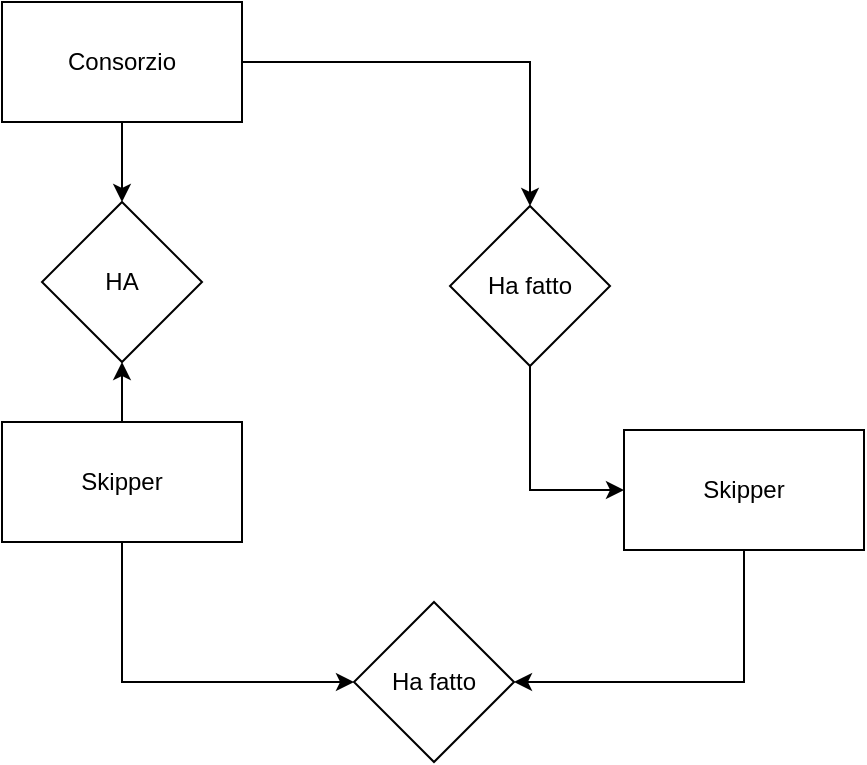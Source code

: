 <mxfile version="22.1.3" type="github">
  <diagram name="Pagina-1" id="vuX3LQqteFDxXbrhB2ak">
    <mxGraphModel dx="1050" dy="523" grid="1" gridSize="10" guides="1" tooltips="1" connect="1" arrows="1" fold="1" page="1" pageScale="1" pageWidth="827" pageHeight="1169" math="0" shadow="0">
      <root>
        <mxCell id="0" />
        <mxCell id="1" parent="0" />
        <mxCell id="AYgJG7tP6rnczmDG6MWX-7" value="" style="edgeStyle=orthogonalEdgeStyle;rounded=0;orthogonalLoop=1;jettySize=auto;html=1;startArrow=none;startFill=0;" edge="1" parent="1" source="AYgJG7tP6rnczmDG6MWX-1" target="AYgJG7tP6rnczmDG6MWX-3">
          <mxGeometry relative="1" as="geometry" />
        </mxCell>
        <mxCell id="AYgJG7tP6rnczmDG6MWX-9" style="edgeStyle=orthogonalEdgeStyle;rounded=0;orthogonalLoop=1;jettySize=auto;html=1;exitX=1;exitY=0.5;exitDx=0;exitDy=0;entryX=0.5;entryY=0;entryDx=0;entryDy=0;" edge="1" parent="1" source="AYgJG7tP6rnczmDG6MWX-1" target="AYgJG7tP6rnczmDG6MWX-8">
          <mxGeometry relative="1" as="geometry" />
        </mxCell>
        <mxCell id="AYgJG7tP6rnczmDG6MWX-1" value="Consorzio" style="rounded=0;whiteSpace=wrap;html=1;" vertex="1" parent="1">
          <mxGeometry x="294" y="100" width="120" height="60" as="geometry" />
        </mxCell>
        <mxCell id="AYgJG7tP6rnczmDG6MWX-5" value="" style="edgeStyle=orthogonalEdgeStyle;rounded=0;orthogonalLoop=1;jettySize=auto;html=1;" edge="1" parent="1" source="AYgJG7tP6rnczmDG6MWX-2" target="AYgJG7tP6rnczmDG6MWX-3">
          <mxGeometry relative="1" as="geometry" />
        </mxCell>
        <mxCell id="AYgJG7tP6rnczmDG6MWX-15" style="edgeStyle=orthogonalEdgeStyle;rounded=0;orthogonalLoop=1;jettySize=auto;html=1;exitX=0.5;exitY=1;exitDx=0;exitDy=0;entryX=0;entryY=0.5;entryDx=0;entryDy=0;" edge="1" parent="1" source="AYgJG7tP6rnczmDG6MWX-2" target="AYgJG7tP6rnczmDG6MWX-13">
          <mxGeometry relative="1" as="geometry" />
        </mxCell>
        <mxCell id="AYgJG7tP6rnczmDG6MWX-2" value="Skipper" style="rounded=0;whiteSpace=wrap;html=1;" vertex="1" parent="1">
          <mxGeometry x="294" y="310" width="120" height="60" as="geometry" />
        </mxCell>
        <mxCell id="AYgJG7tP6rnczmDG6MWX-3" value="HA" style="rhombus;whiteSpace=wrap;html=1;" vertex="1" parent="1">
          <mxGeometry x="314" y="200" width="80" height="80" as="geometry" />
        </mxCell>
        <mxCell id="AYgJG7tP6rnczmDG6MWX-12" style="edgeStyle=orthogonalEdgeStyle;rounded=0;orthogonalLoop=1;jettySize=auto;html=1;exitX=0.5;exitY=1;exitDx=0;exitDy=0;entryX=0;entryY=0.5;entryDx=0;entryDy=0;" edge="1" parent="1" source="AYgJG7tP6rnczmDG6MWX-8" target="AYgJG7tP6rnczmDG6MWX-11">
          <mxGeometry relative="1" as="geometry" />
        </mxCell>
        <mxCell id="AYgJG7tP6rnczmDG6MWX-8" value="Ha fatto" style="rhombus;whiteSpace=wrap;html=1;" vertex="1" parent="1">
          <mxGeometry x="518" y="202" width="80" height="80" as="geometry" />
        </mxCell>
        <mxCell id="AYgJG7tP6rnczmDG6MWX-14" style="edgeStyle=orthogonalEdgeStyle;rounded=0;orthogonalLoop=1;jettySize=auto;html=1;exitX=0.5;exitY=1;exitDx=0;exitDy=0;entryX=1;entryY=0.5;entryDx=0;entryDy=0;" edge="1" parent="1" source="AYgJG7tP6rnczmDG6MWX-11" target="AYgJG7tP6rnczmDG6MWX-13">
          <mxGeometry relative="1" as="geometry" />
        </mxCell>
        <mxCell id="AYgJG7tP6rnczmDG6MWX-11" value="Skipper" style="rounded=0;whiteSpace=wrap;html=1;" vertex="1" parent="1">
          <mxGeometry x="605" y="314" width="120" height="60" as="geometry" />
        </mxCell>
        <mxCell id="AYgJG7tP6rnczmDG6MWX-13" value="Ha fatto" style="rhombus;whiteSpace=wrap;html=1;" vertex="1" parent="1">
          <mxGeometry x="470" y="400" width="80" height="80" as="geometry" />
        </mxCell>
      </root>
    </mxGraphModel>
  </diagram>
</mxfile>
